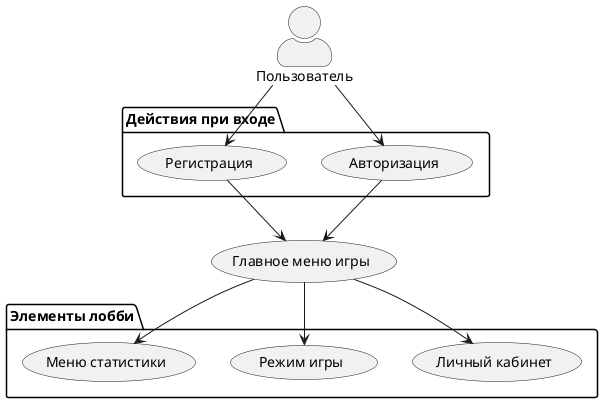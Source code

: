 @startuml

skinparam actorStyle awesome
actor Пользователь as g
package "Действия при входе" {
  usecase "Авторизация" as UC1
  usecase "Регистрация" as UC2
}
package "Элементы лобби" {
  usecase "Личный кабинет" as LK
  usecase "Режим игры" as GM
  usecase "Меню статистики" as SM
}
(Главное меню игры) as MM
g --> UC1
g --> UC2
UC1 --> MM
UC2 --> MM
MM --> LK
MM --> GM
MM --> SM

@enduml